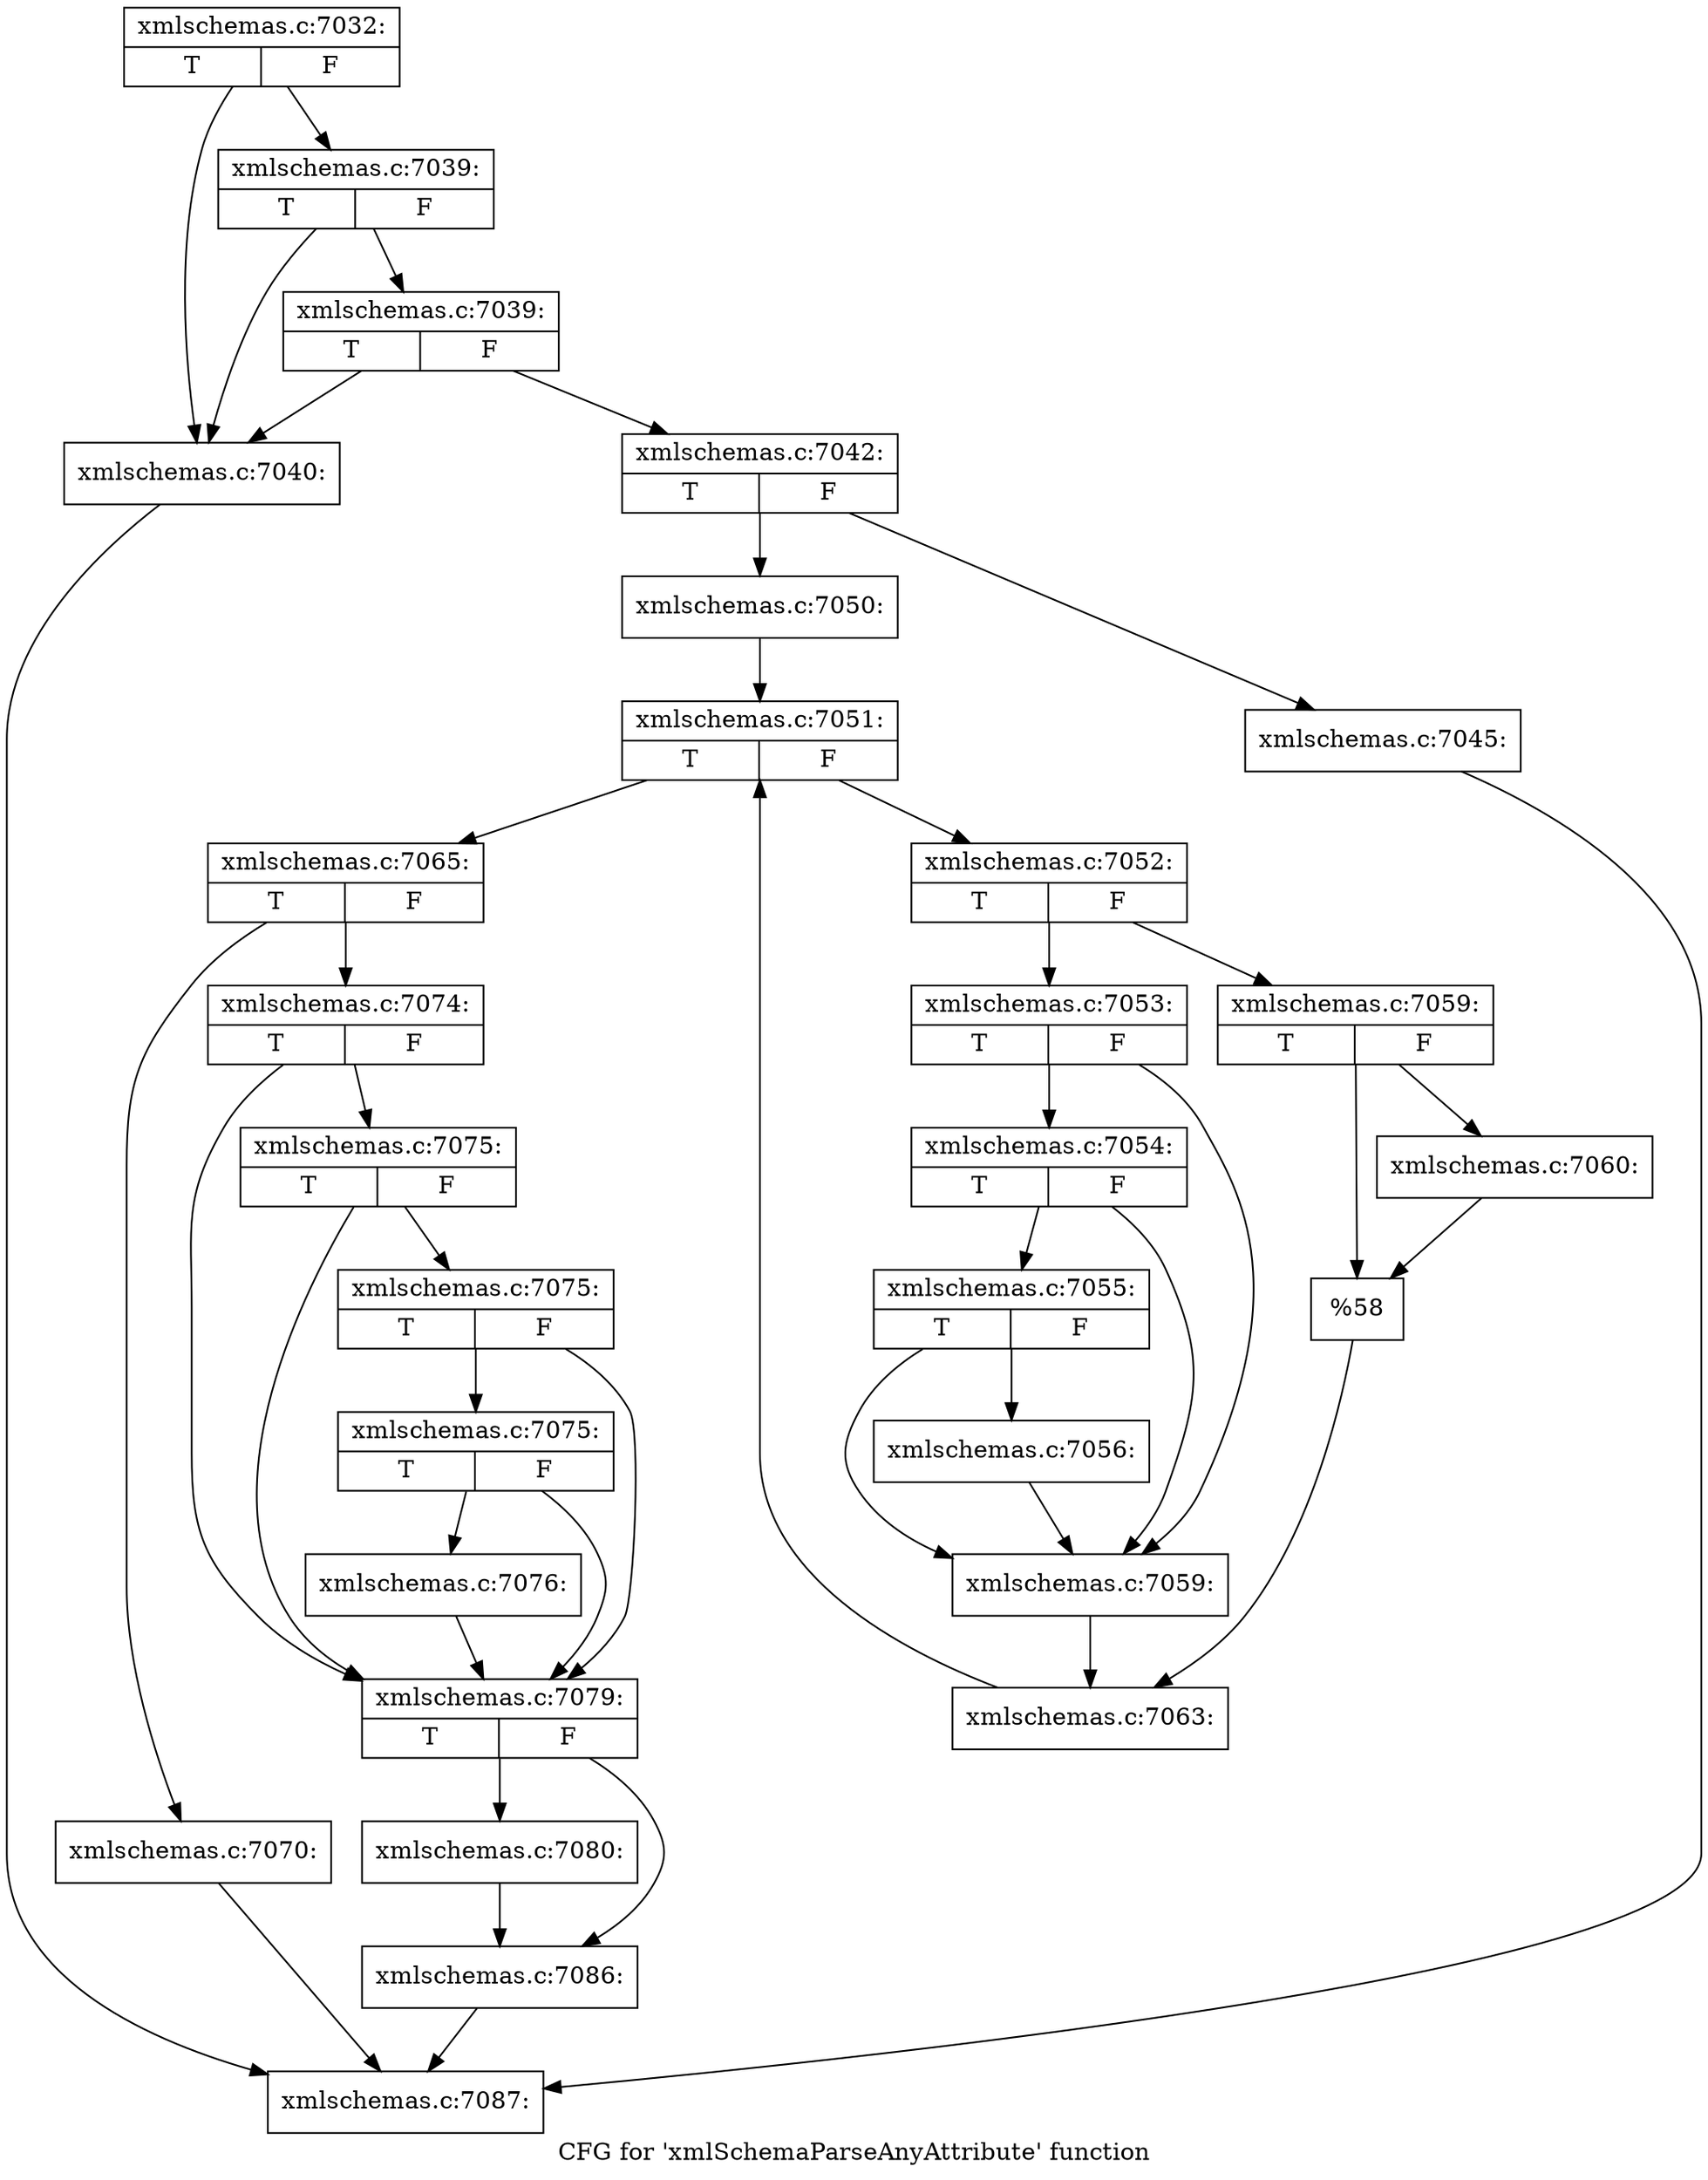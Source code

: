 digraph "CFG for 'xmlSchemaParseAnyAttribute' function" {
	label="CFG for 'xmlSchemaParseAnyAttribute' function";

	Node0x4efd030 [shape=record,label="{xmlschemas.c:7032:|{<s0>T|<s1>F}}"];
	Node0x4efd030 -> Node0x4f4ef30;
	Node0x4efd030 -> Node0x4f4f050;
	Node0x4f4f050 [shape=record,label="{xmlschemas.c:7039:|{<s0>T|<s1>F}}"];
	Node0x4f4f050 -> Node0x4f4ef30;
	Node0x4f4f050 -> Node0x4f4efd0;
	Node0x4f4efd0 [shape=record,label="{xmlschemas.c:7039:|{<s0>T|<s1>F}}"];
	Node0x4f4efd0 -> Node0x4f4ef30;
	Node0x4f4efd0 -> Node0x4f4ef80;
	Node0x4f4ef30 [shape=record,label="{xmlschemas.c:7040:}"];
	Node0x4f4ef30 -> Node0x4f400d0;
	Node0x4f4ef80 [shape=record,label="{xmlschemas.c:7042:|{<s0>T|<s1>F}}"];
	Node0x4f4ef80 -> Node0x4f4fcd0;
	Node0x4f4ef80 -> Node0x4f4fd20;
	Node0x4f4fcd0 [shape=record,label="{xmlschemas.c:7045:}"];
	Node0x4f4fcd0 -> Node0x4f400d0;
	Node0x4f4fd20 [shape=record,label="{xmlschemas.c:7050:}"];
	Node0x4f4fd20 -> Node0x4f50480;
	Node0x4f50480 [shape=record,label="{xmlschemas.c:7051:|{<s0>T|<s1>F}}"];
	Node0x4f50480 -> Node0x4f50870;
	Node0x4f50480 -> Node0x4f506a0;
	Node0x4f50870 [shape=record,label="{xmlschemas.c:7052:|{<s0>T|<s1>F}}"];
	Node0x4f50870 -> Node0x4f50a30;
	Node0x4f50870 -> Node0x4f50ad0;
	Node0x4f50a30 [shape=record,label="{xmlschemas.c:7053:|{<s0>T|<s1>F}}"];
	Node0x4f50a30 -> Node0x4f50f30;
	Node0x4f50a30 -> Node0x4f51000;
	Node0x4f51000 [shape=record,label="{xmlschemas.c:7054:|{<s0>T|<s1>F}}"];
	Node0x4f51000 -> Node0x4f50f30;
	Node0x4f51000 -> Node0x4f50f80;
	Node0x4f50f80 [shape=record,label="{xmlschemas.c:7055:|{<s0>T|<s1>F}}"];
	Node0x4f50f80 -> Node0x4f50f30;
	Node0x4f50f80 -> Node0x4f50ee0;
	Node0x4f50ee0 [shape=record,label="{xmlschemas.c:7056:}"];
	Node0x4f50ee0 -> Node0x4f50f30;
	Node0x4f50f30 [shape=record,label="{xmlschemas.c:7059:}"];
	Node0x4f50f30 -> Node0x4f50a80;
	Node0x4f50ad0 [shape=record,label="{xmlschemas.c:7059:|{<s0>T|<s1>F}}"];
	Node0x4f50ad0 -> Node0x4f52190;
	Node0x4f50ad0 -> Node0x4f521e0;
	Node0x4f52190 [shape=record,label="{xmlschemas.c:7060:}"];
	Node0x4f52190 -> Node0x4f521e0;
	Node0x4f521e0 [shape=record,label="{%58}"];
	Node0x4f521e0 -> Node0x4f50a80;
	Node0x4f50a80 [shape=record,label="{xmlschemas.c:7063:}"];
	Node0x4f50a80 -> Node0x4f50480;
	Node0x4f506a0 [shape=record,label="{xmlschemas.c:7065:|{<s0>T|<s1>F}}"];
	Node0x4f506a0 -> Node0x4f532f0;
	Node0x4f506a0 -> Node0x4f53340;
	Node0x4f532f0 [shape=record,label="{xmlschemas.c:7070:}"];
	Node0x4f532f0 -> Node0x4f400d0;
	Node0x4f53340 [shape=record,label="{xmlschemas.c:7074:|{<s0>T|<s1>F}}"];
	Node0x4f53340 -> Node0x4f53de0;
	Node0x4f53340 -> Node0x4f53cc0;
	Node0x4f53de0 [shape=record,label="{xmlschemas.c:7075:|{<s0>T|<s1>F}}"];
	Node0x4f53de0 -> Node0x4f53d90;
	Node0x4f53de0 -> Node0x4f53cc0;
	Node0x4f53d90 [shape=record,label="{xmlschemas.c:7075:|{<s0>T|<s1>F}}"];
	Node0x4f53d90 -> Node0x4f53d10;
	Node0x4f53d90 -> Node0x4f53cc0;
	Node0x4f53d10 [shape=record,label="{xmlschemas.c:7075:|{<s0>T|<s1>F}}"];
	Node0x4f53d10 -> Node0x4f53c70;
	Node0x4f53d10 -> Node0x4f53cc0;
	Node0x4f53c70 [shape=record,label="{xmlschemas.c:7076:}"];
	Node0x4f53c70 -> Node0x4f53cc0;
	Node0x4f53cc0 [shape=record,label="{xmlschemas.c:7079:|{<s0>T|<s1>F}}"];
	Node0x4f53cc0 -> Node0x4f55250;
	Node0x4f53cc0 -> Node0x4f552a0;
	Node0x4f55250 [shape=record,label="{xmlschemas.c:7080:}"];
	Node0x4f55250 -> Node0x4f552a0;
	Node0x4f552a0 [shape=record,label="{xmlschemas.c:7086:}"];
	Node0x4f552a0 -> Node0x4f400d0;
	Node0x4f400d0 [shape=record,label="{xmlschemas.c:7087:}"];
}
